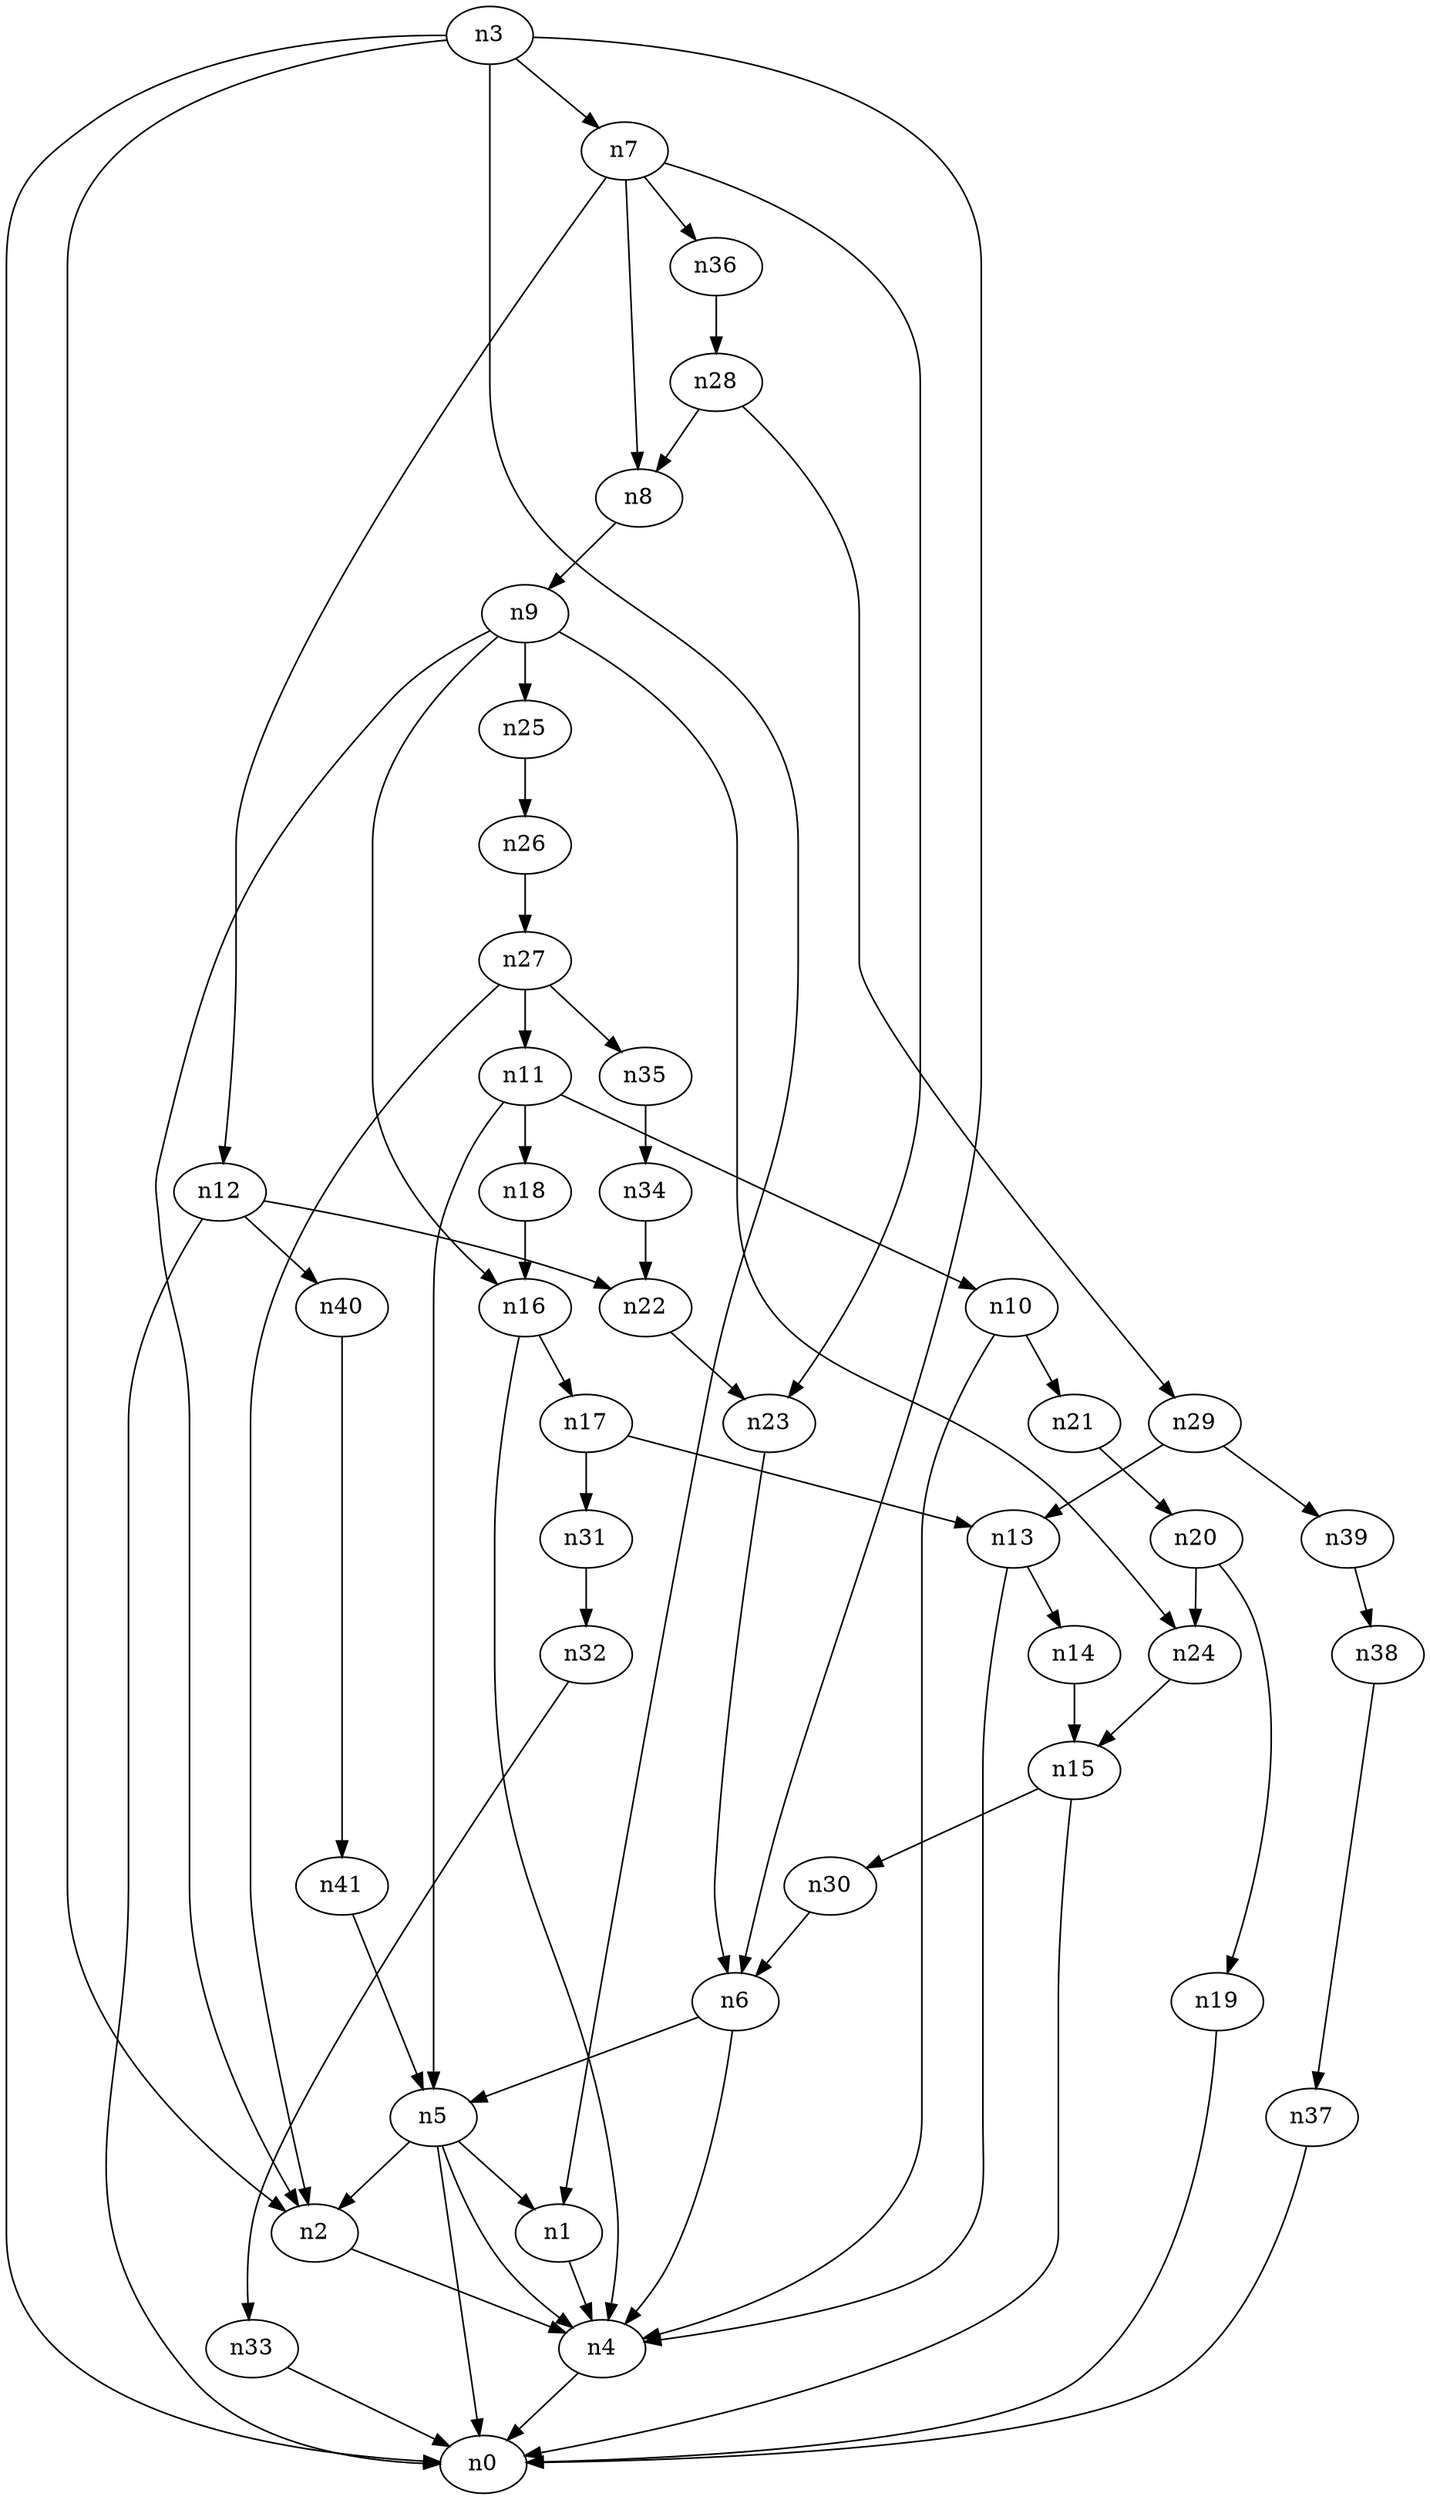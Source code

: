 digraph G {
	n1 -> n4	 [_graphml_id=e4];
	n2 -> n4	 [_graphml_id=e7];
	n3 -> n0	 [_graphml_id=e0];
	n3 -> n1	 [_graphml_id=e3];
	n3 -> n2	 [_graphml_id=e6];
	n3 -> n6	 [_graphml_id=e11];
	n3 -> n7	 [_graphml_id=e12];
	n4 -> n0	 [_graphml_id=e1];
	n5 -> n0	 [_graphml_id=e2];
	n5 -> n1	 [_graphml_id=e5];
	n5 -> n2	 [_graphml_id=e8];
	n5 -> n4	 [_graphml_id=e21];
	n6 -> n4	 [_graphml_id=e10];
	n6 -> n5	 [_graphml_id=e9];
	n7 -> n8	 [_graphml_id=e13];
	n7 -> n12	 [_graphml_id=e19];
	n7 -> n23	 [_graphml_id=e38];
	n7 -> n36	 [_graphml_id=e59];
	n8 -> n9	 [_graphml_id=e14];
	n9 -> n2	 [_graphml_id=e15];
	n9 -> n16	 [_graphml_id=e31];
	n9 -> n24	 [_graphml_id=e51];
	n9 -> n25	 [_graphml_id=e42];
	n10 -> n4	 [_graphml_id=e16];
	n10 -> n21	 [_graphml_id=e35];
	n11 -> n5	 [_graphml_id=e18];
	n11 -> n10	 [_graphml_id=e17];
	n11 -> n18	 [_graphml_id=e29];
	n12 -> n0	 [_graphml_id=e20];
	n12 -> n22	 [_graphml_id=e36];
	n12 -> n40	 [_graphml_id=e66];
	n13 -> n4	 [_graphml_id=e22];
	n13 -> n14	 [_graphml_id=e23];
	n14 -> n15	 [_graphml_id=e24];
	n15 -> n0	 [_graphml_id=e25];
	n15 -> n30	 [_graphml_id=e49];
	n16 -> n4	 [_graphml_id=e26];
	n16 -> n17	 [_graphml_id=e27];
	n17 -> n13	 [_graphml_id=e28];
	n17 -> n31	 [_graphml_id=e52];
	n18 -> n16	 [_graphml_id=e30];
	n19 -> n0	 [_graphml_id=e32];
	n20 -> n19	 [_graphml_id=e33];
	n20 -> n24	 [_graphml_id=e40];
	n21 -> n20	 [_graphml_id=e34];
	n22 -> n23	 [_graphml_id=e37];
	n23 -> n6	 [_graphml_id=e41];
	n24 -> n15	 [_graphml_id=e39];
	n25 -> n26	 [_graphml_id=e43];
	n26 -> n27	 [_graphml_id=e44];
	n27 -> n2	 [_graphml_id=e61];
	n27 -> n11	 [_graphml_id=e45];
	n27 -> n35	 [_graphml_id=e58];
	n28 -> n8	 [_graphml_id=e46];
	n28 -> n29	 [_graphml_id=e47];
	n29 -> n13	 [_graphml_id=e48];
	n29 -> n39	 [_graphml_id=e65];
	n30 -> n6	 [_graphml_id=e50];
	n31 -> n32	 [_graphml_id=e53];
	n32 -> n33	 [_graphml_id=e54];
	n33 -> n0	 [_graphml_id=e55];
	n34 -> n22	 [_graphml_id=e56];
	n35 -> n34	 [_graphml_id=e57];
	n36 -> n28	 [_graphml_id=e60];
	n37 -> n0	 [_graphml_id=e62];
	n38 -> n37	 [_graphml_id=e63];
	n39 -> n38	 [_graphml_id=e64];
	n40 -> n41	 [_graphml_id=e67];
	n41 -> n5	 [_graphml_id=e68];
}
